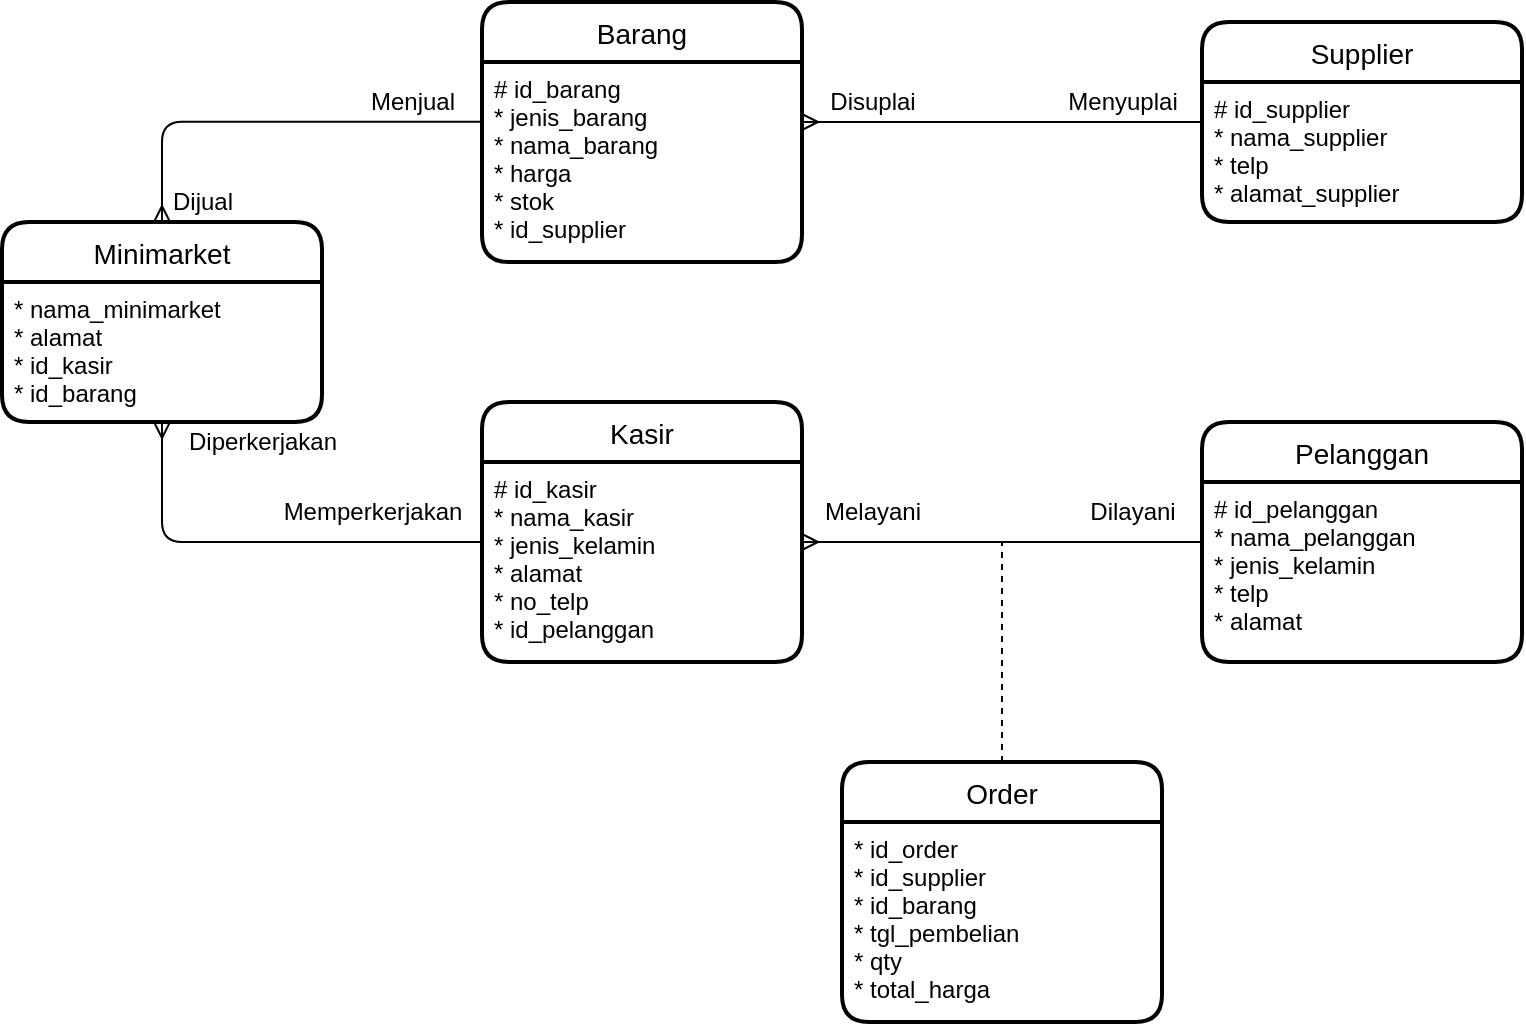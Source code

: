 <mxfile>
    <diagram id="x1DATHa0XeXhx51J9f8j" name="Page-1">
        <mxGraphModel dx="954" dy="582" grid="1" gridSize="10" guides="1" tooltips="1" connect="1" arrows="1" fold="1" page="0" pageScale="1" pageWidth="850" pageHeight="1100" background="none" math="0" shadow="0">
            <root>
                <mxCell id="0"/>
                <mxCell id="1" parent="0"/>
                <mxCell id="92" value="Kasir" style="swimlane;childLayout=stackLayout;horizontal=1;startSize=30;horizontalStack=0;rounded=1;fontSize=14;fontStyle=0;strokeWidth=2;resizeParent=0;resizeLast=1;shadow=0;dashed=0;align=center;fontFamily=Helvetica;fontColor=default;" parent="1" vertex="1">
                    <mxGeometry x="320" y="260" width="160" height="130" as="geometry"/>
                </mxCell>
                <mxCell id="93" value="# id_kasir&#10;* nama_kasir&#10;* jenis_kelamin&#10;* alamat&#10;* no_telp&#10;* id_pelanggan" style="align=left;strokeColor=none;fillColor=none;spacingLeft=4;fontSize=12;verticalAlign=top;resizable=0;rotatable=0;part=1;fontFamily=Helvetica;fontColor=default;rounded=1;" parent="92" vertex="1">
                    <mxGeometry y="30" width="160" height="100" as="geometry"/>
                </mxCell>
                <mxCell id="94" value="Pelanggan" style="swimlane;childLayout=stackLayout;horizontal=1;startSize=30;horizontalStack=0;rounded=1;fontSize=14;fontStyle=0;strokeWidth=2;resizeParent=0;resizeLast=1;shadow=0;dashed=0;align=center;fontFamily=Helvetica;fontColor=default;" parent="1" vertex="1">
                    <mxGeometry x="680" y="270" width="160" height="120" as="geometry"/>
                </mxCell>
                <mxCell id="95" value="# id_pelanggan&#10;* nama_pelanggan&#10;* jenis_kelamin&#10;* telp&#10;* alamat" style="align=left;strokeColor=none;fillColor=none;spacingLeft=4;fontSize=12;verticalAlign=top;resizable=0;rotatable=0;part=1;fontFamily=Helvetica;fontColor=default;rounded=1;" parent="94" vertex="1">
                    <mxGeometry y="30" width="160" height="90" as="geometry"/>
                </mxCell>
                <mxCell id="115" style="edgeStyle=orthogonalEdgeStyle;shape=connector;rounded=1;html=1;labelBackgroundColor=default;strokeColor=default;fontFamily=Helvetica;fontSize=11;fontColor=default;endArrow=none;endFill=0;startArrow=ERmany;startFill=0;" parent="1" source="101" edge="1">
                    <mxGeometry relative="1" as="geometry">
                        <Array as="points">
                            <mxPoint x="160" y="330"/>
                            <mxPoint x="320" y="330"/>
                        </Array>
                        <mxPoint x="320" y="330" as="targetPoint"/>
                    </mxGeometry>
                </mxCell>
                <mxCell id="116" style="edgeStyle=orthogonalEdgeStyle;shape=connector;rounded=1;html=1;labelBackgroundColor=default;strokeColor=default;fontFamily=Helvetica;fontSize=11;fontColor=default;endArrow=none;endFill=0;startArrow=ERmany;startFill=0;entryX=-0.006;entryY=0.299;entryDx=0;entryDy=0;entryPerimeter=0;" parent="1" source="101" target="112" edge="1">
                    <mxGeometry relative="1" as="geometry">
                        <Array as="points">
                            <mxPoint x="160" y="120"/>
                        </Array>
                        <mxPoint x="310" y="120" as="targetPoint"/>
                    </mxGeometry>
                </mxCell>
                <mxCell id="101" value="Minimarket" style="swimlane;childLayout=stackLayout;horizontal=1;startSize=30;horizontalStack=0;rounded=1;fontSize=14;fontStyle=0;strokeWidth=2;resizeParent=0;resizeLast=1;shadow=0;dashed=0;align=center;fontFamily=Helvetica;fontColor=default;" parent="1" vertex="1">
                    <mxGeometry x="80" y="170" width="160" height="100" as="geometry"/>
                </mxCell>
                <mxCell id="102" value="* nama_minimarket&#10;* alamat&#10;* id_kasir&#10;* id_barang" style="align=left;strokeColor=none;fillColor=none;spacingLeft=4;fontSize=12;verticalAlign=top;resizable=0;rotatable=0;part=1;fontFamily=Helvetica;fontColor=default;rounded=1;" parent="101" vertex="1">
                    <mxGeometry y="30" width="160" height="70" as="geometry"/>
                </mxCell>
                <mxCell id="105" value="" style="edgeStyle=orthogonalEdgeStyle;shape=connector;rounded=1;html=1;labelBackgroundColor=default;strokeColor=default;fontFamily=Helvetica;fontSize=11;fontColor=default;endArrow=ERmany;endFill=0;startArrow=none;startFill=0;" parent="1" source="95" target="93" edge="1">
                    <mxGeometry relative="1" as="geometry">
                        <Array as="points">
                            <mxPoint x="580" y="330"/>
                            <mxPoint x="580" y="330"/>
                        </Array>
                    </mxGeometry>
                </mxCell>
                <mxCell id="109" value="Supplier" style="swimlane;childLayout=stackLayout;horizontal=1;startSize=30;horizontalStack=0;rounded=1;fontSize=14;fontStyle=0;strokeWidth=2;resizeParent=0;resizeLast=1;shadow=0;dashed=0;align=center;fontFamily=Helvetica;fontColor=default;" parent="1" vertex="1">
                    <mxGeometry x="680" y="70" width="160" height="100" as="geometry"/>
                </mxCell>
                <mxCell id="110" value="# id_supplier&#10;* nama_supplier&#10;* telp&#10;* alamat_supplier" style="align=left;strokeColor=none;fillColor=none;spacingLeft=4;fontSize=12;verticalAlign=top;resizable=0;rotatable=0;part=1;fontFamily=Helvetica;fontColor=default;rounded=1;" parent="109" vertex="1">
                    <mxGeometry y="30" width="160" height="70" as="geometry"/>
                </mxCell>
                <mxCell id="117" style="edgeStyle=orthogonalEdgeStyle;shape=connector;rounded=1;html=1;exitX=0.25;exitY=0;exitDx=0;exitDy=0;entryX=0.174;entryY=0;entryDx=0;entryDy=0;entryPerimeter=0;labelBackgroundColor=default;strokeColor=default;fontFamily=Helvetica;fontSize=11;fontColor=default;endArrow=none;endFill=0;" parent="109" source="110" target="110" edge="1">
                    <mxGeometry relative="1" as="geometry"/>
                </mxCell>
                <mxCell id="111" value="Barang" style="swimlane;childLayout=stackLayout;horizontal=1;startSize=30;horizontalStack=0;rounded=1;fontSize=14;fontStyle=0;strokeWidth=2;resizeParent=0;resizeLast=1;shadow=0;dashed=0;align=center;fontFamily=Helvetica;fontColor=default;" parent="1" vertex="1">
                    <mxGeometry x="320" y="60" width="160" height="130" as="geometry"/>
                </mxCell>
                <mxCell id="112" value="# id_barang&#10;* jenis_barang&#10;* nama_barang&#10;* harga&#10;* stok&#10;* id_supplier" style="align=left;strokeColor=none;fillColor=none;spacingLeft=4;fontSize=12;verticalAlign=top;resizable=0;rotatable=0;part=1;fontFamily=Helvetica;fontColor=default;rounded=1;" parent="111" vertex="1">
                    <mxGeometry y="30" width="160" height="100" as="geometry"/>
                </mxCell>
                <mxCell id="114" value="" style="edgeStyle=orthogonalEdgeStyle;shape=connector;rounded=1;html=1;labelBackgroundColor=default;strokeColor=default;fontFamily=Helvetica;fontSize=11;fontColor=default;endArrow=none;endFill=0;startArrow=ERmany;startFill=0;" parent="1" source="112" target="110" edge="1">
                    <mxGeometry relative="1" as="geometry">
                        <Array as="points">
                            <mxPoint x="540" y="120"/>
                            <mxPoint x="540" y="120"/>
                        </Array>
                    </mxGeometry>
                </mxCell>
                <mxCell id="122" value="Menyuplai" style="text;html=1;align=center;verticalAlign=middle;resizable=0;points=[];autosize=1;strokeColor=none;fillColor=none;" vertex="1" parent="1">
                    <mxGeometry x="600" y="95" width="80" height="30" as="geometry"/>
                </mxCell>
                <mxCell id="123" value="Disuplai" style="text;html=1;align=center;verticalAlign=middle;resizable=0;points=[];autosize=1;strokeColor=none;fillColor=none;" vertex="1" parent="1">
                    <mxGeometry x="480" y="95" width="70" height="30" as="geometry"/>
                </mxCell>
                <mxCell id="125" value="Melayani" style="text;html=1;align=center;verticalAlign=middle;resizable=0;points=[];autosize=1;strokeColor=none;fillColor=none;" vertex="1" parent="1">
                    <mxGeometry x="480" y="300" width="70" height="30" as="geometry"/>
                </mxCell>
                <mxCell id="126" value="Dilayani" style="text;html=1;align=center;verticalAlign=middle;resizable=0;points=[];autosize=1;strokeColor=none;fillColor=none;" vertex="1" parent="1">
                    <mxGeometry x="610" y="300" width="70" height="30" as="geometry"/>
                </mxCell>
                <mxCell id="127" value="Memperkerjakan" style="text;html=1;align=center;verticalAlign=middle;resizable=0;points=[];autosize=1;strokeColor=none;fillColor=none;" vertex="1" parent="1">
                    <mxGeometry x="210" y="300" width="110" height="30" as="geometry"/>
                </mxCell>
                <mxCell id="128" value="Menjual" style="text;html=1;align=center;verticalAlign=middle;resizable=0;points=[];autosize=1;strokeColor=none;fillColor=none;" vertex="1" parent="1">
                    <mxGeometry x="250" y="95" width="70" height="30" as="geometry"/>
                </mxCell>
                <mxCell id="129" value="Dijual" style="text;html=1;align=center;verticalAlign=middle;resizable=0;points=[];autosize=1;strokeColor=none;fillColor=none;" vertex="1" parent="1">
                    <mxGeometry x="155" y="145" width="50" height="30" as="geometry"/>
                </mxCell>
                <mxCell id="130" value="Diperkerjakan" style="text;html=1;align=center;verticalAlign=middle;resizable=0;points=[];autosize=1;strokeColor=none;fillColor=none;" vertex="1" parent="1">
                    <mxGeometry x="160" y="265" width="100" height="30" as="geometry"/>
                </mxCell>
                <mxCell id="139" value="" style="edgeStyle=orthogonalEdgeStyle;shape=connector;rounded=1;html=1;labelBackgroundColor=default;strokeColor=default;fontFamily=Helvetica;fontSize=11;fontColor=default;startArrow=none;startFill=0;endArrow=none;endFill=0;dashed=1;" edge="1" parent="1" source="131">
                    <mxGeometry relative="1" as="geometry">
                        <mxPoint x="580" y="330" as="targetPoint"/>
                        <Array as="points">
                            <mxPoint x="580" y="330"/>
                        </Array>
                    </mxGeometry>
                </mxCell>
                <mxCell id="131" value="Order" style="swimlane;childLayout=stackLayout;horizontal=1;startSize=30;horizontalStack=0;rounded=1;fontSize=14;fontStyle=0;strokeWidth=2;resizeParent=0;resizeLast=1;shadow=0;dashed=0;align=center;fontFamily=Helvetica;fontColor=default;" vertex="1" parent="1">
                    <mxGeometry x="500" y="440" width="160" height="130" as="geometry"/>
                </mxCell>
                <mxCell id="132" value="* id_order&#10;* id_supplier&#10;* id_barang&#10;* tgl_pembelian&#10;* qty&#10;* total_harga" style="align=left;strokeColor=none;fillColor=none;spacingLeft=4;fontSize=12;verticalAlign=top;resizable=0;rotatable=0;part=1;fontFamily=Helvetica;fontColor=default;rounded=1;" vertex="1" parent="131">
                    <mxGeometry y="30" width="160" height="100" as="geometry"/>
                </mxCell>
            </root>
        </mxGraphModel>
    </diagram>
</mxfile>